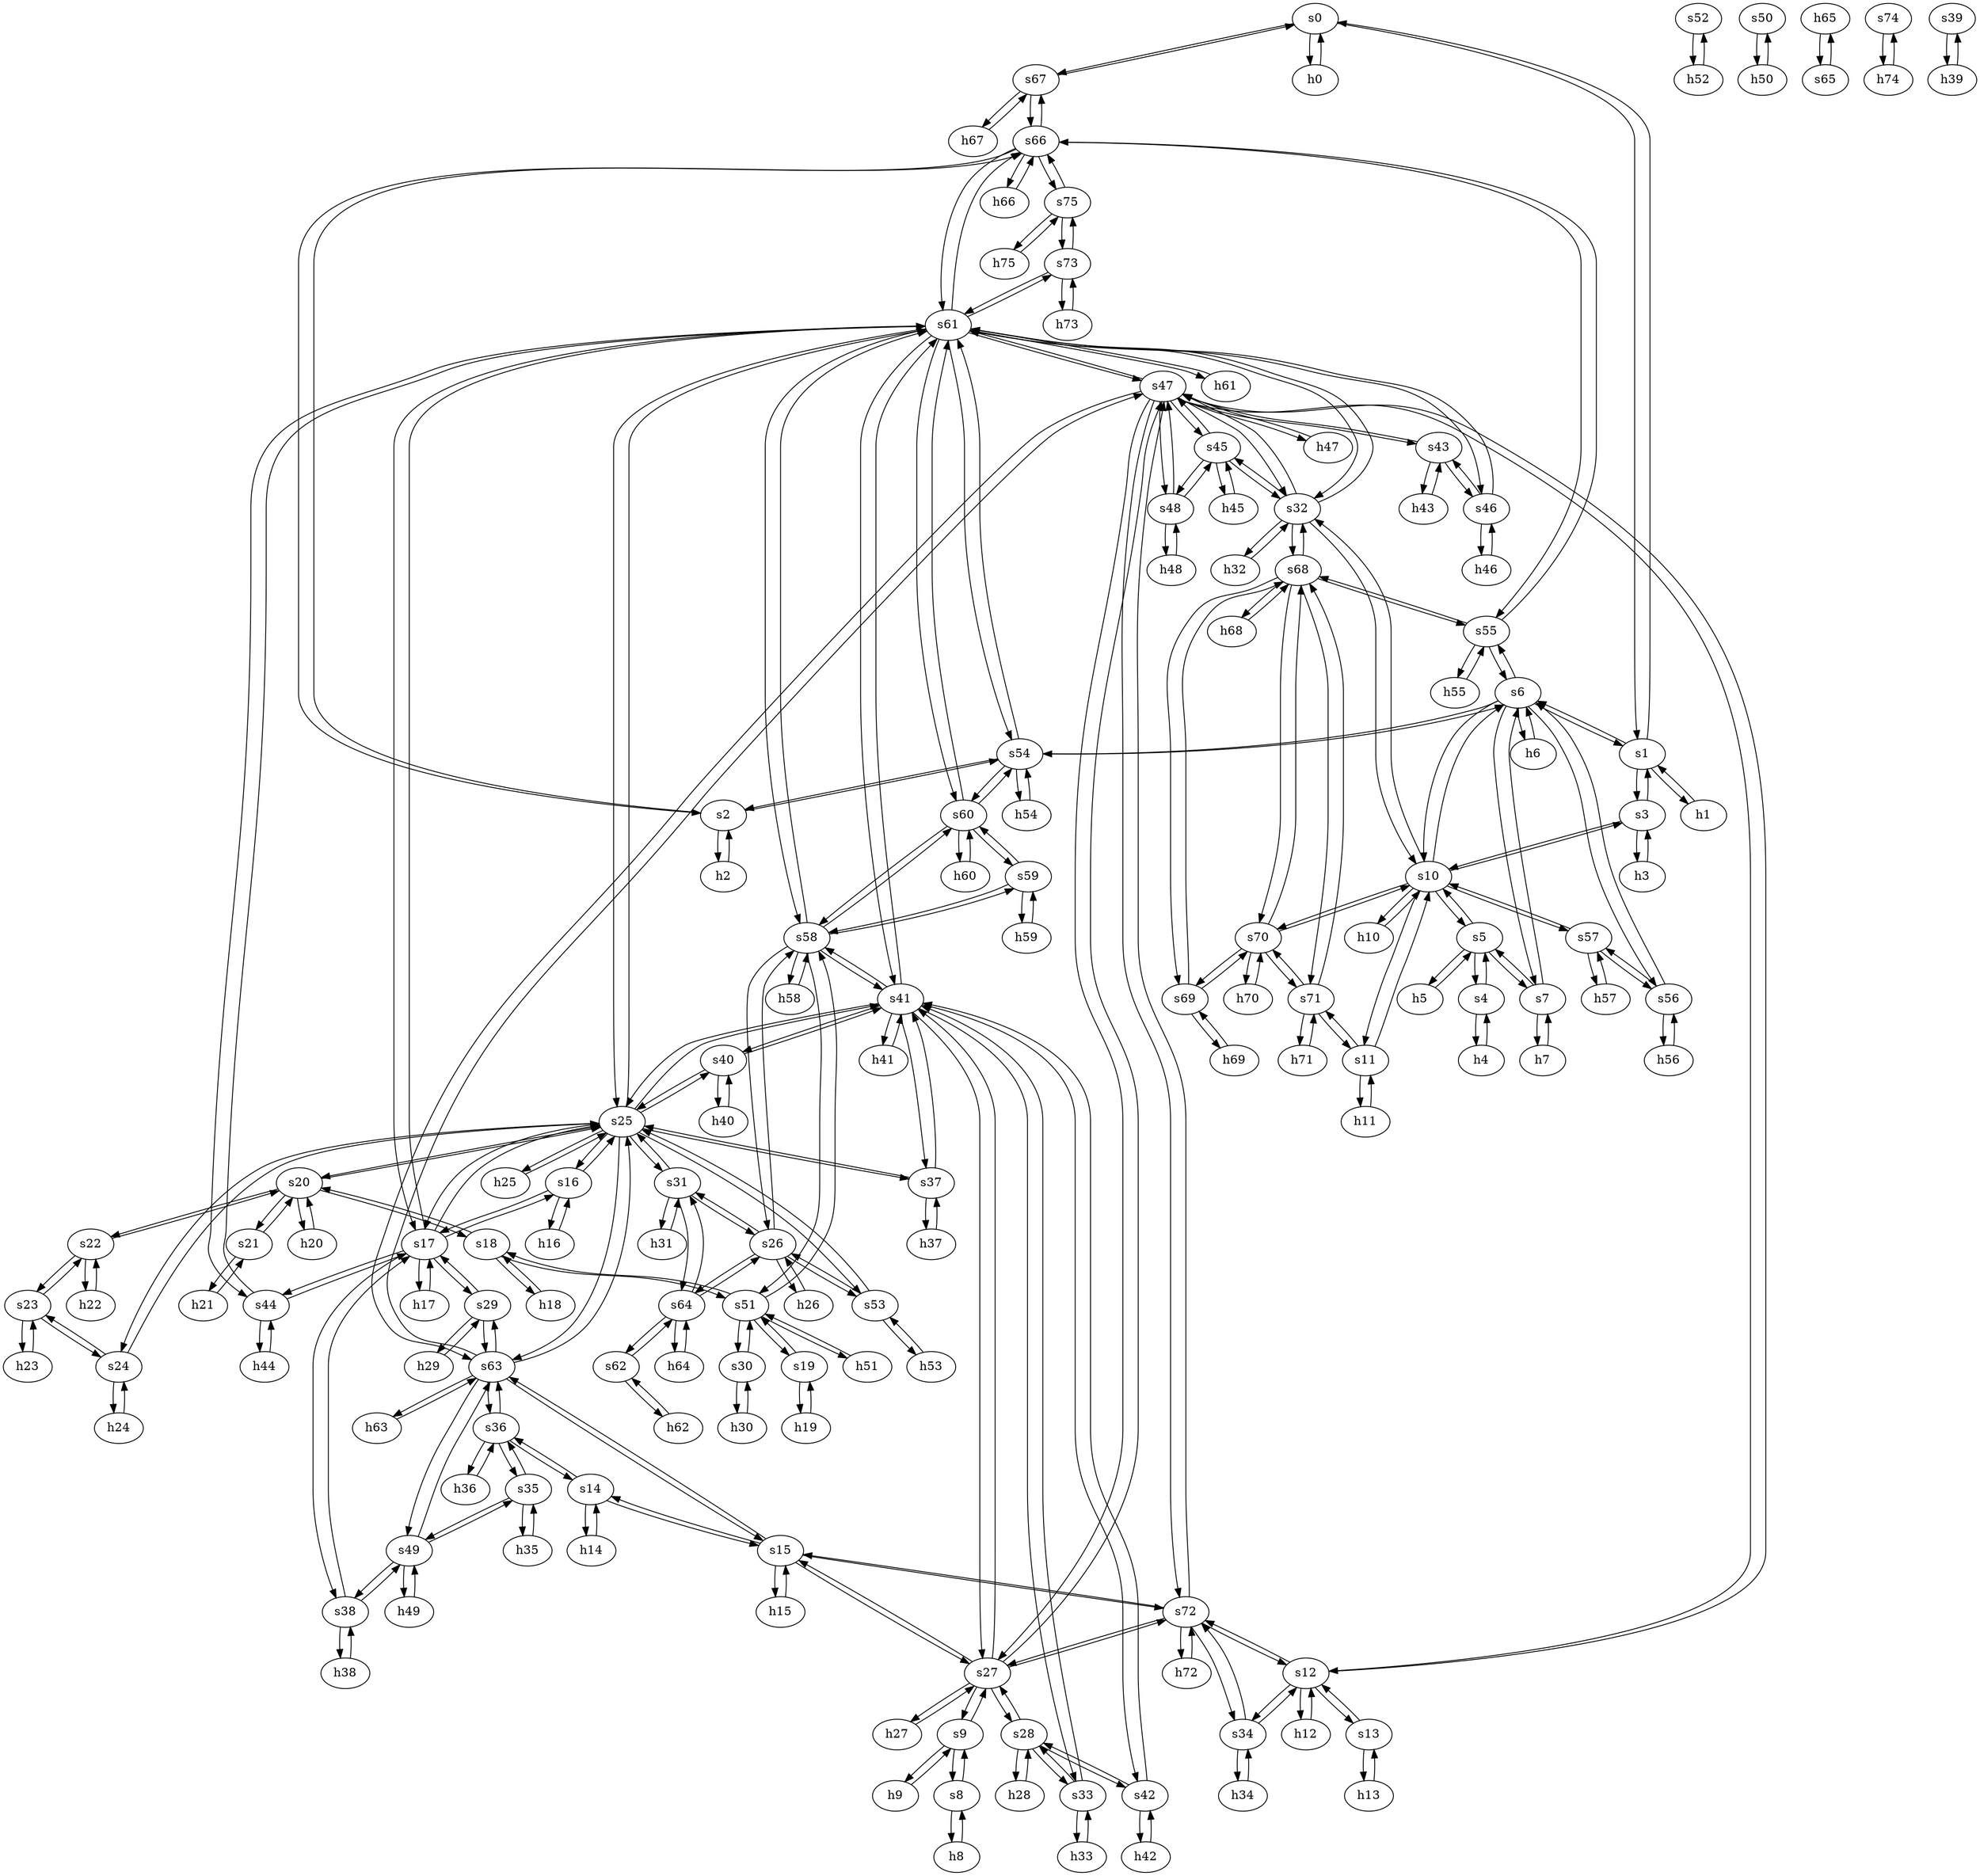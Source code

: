 strict digraph "TW Telecom" {
	s0	 [id=0,
		type=switch];
	s67	 [id=67,
		type=switch];
	s0 -> s67	 [capacity="1Gbps",
		cost=1,
		dst_port=2,
		src_port=4];
	h0	 [ip="111.0.0.0",
		mac="00:00:00:00:0:0",
		type=host];
	s0 -> h0	 [capacity="1Gbps",
		cost=1,
		dst_port=1,
		src_port=1];
	s1	 [id=1,
		type=switch];
	s0 -> s1	 [capacity="1Gbps",
		cost=1,
		dst_port=3,
		src_port=3];
	s7	 [id=7,
		type=switch];
	h7	 [ip="111.0.7.7",
		mac="00:00:00:00:7:7",
		type=host];
	s7 -> h7	 [capacity="1Gbps",
		cost=1,
		dst_port=1,
		src_port=1];
	s6	 [id=6,
		type=switch];
	s7 -> s6	 [capacity="1Gbps",
		cost=1,
		dst_port=3,
		src_port=3];
	s5	 [id=5,
		type=switch];
	s7 -> s5	 [capacity="1Gbps",
		cost=1,
		dst_port=4,
		src_port=2];
	h20	 [ip="111.0.20.20",
		mac="00:00:00:00:20:20",
		type=host];
	s20	 [id=20,
		type=switch];
	h20 -> s20	 [capacity="1Gbps",
		cost=1,
		dst_port=1,
		src_port=1];
	h47	 [ip="111.0.47.47",
		mac="00:00:00:00:47:47",
		type=host];
	s47	 [id=47,
		type=switch];
	h47 -> s47	 [capacity="1Gbps",
		cost=1,
		dst_port=1,
		src_port=1];
	h46	 [ip="111.0.46.46",
		mac="00:00:00:00:46:46",
		type=host];
	s46	 [id=46,
		type=switch];
	h46 -> s46	 [capacity="1Gbps",
		cost=1,
		dst_port=1,
		src_port=1];
	h45	 [ip="111.0.45.45",
		mac="00:00:00:00:45:45",
		type=host];
	s45	 [id=45,
		type=switch];
	h45 -> s45	 [capacity="1Gbps",
		cost=1,
		dst_port=1,
		src_port=1];
	h44	 [ip="111.0.44.44",
		mac="00:00:00:00:44:44",
		type=host];
	s44	 [id=44,
		type=switch];
	h44 -> s44	 [capacity="1Gbps",
		cost=1,
		dst_port=1,
		src_port=1];
	h43	 [ip="111.0.43.43",
		mac="00:00:00:00:43:43",
		type=host];
	s43	 [id=43,
		type=switch];
	h43 -> s43	 [capacity="1Gbps",
		cost=1,
		dst_port=1,
		src_port=1];
	s5 -> s7	 [capacity="1Gbps",
		cost=1,
		dst_port=2,
		src_port=4];
	s10	 [id=10,
		type=switch];
	s5 -> s10	 [capacity="1Gbps",
		cost=1,
		dst_port=3,
		src_port=3];
	h5	 [ip="111.0.5.5",
		mac="00:00:00:00:5:5",
		type=host];
	s5 -> h5	 [capacity="1Gbps",
		cost=1,
		dst_port=1,
		src_port=1];
	s4	 [id=4,
		type=switch];
	s5 -> s4	 [capacity="1Gbps",
		cost=1,
		dst_port=2,
		src_port=2];
	h41	 [ip="111.0.41.41",
		mac="00:00:00:00:41:41",
		type=host];
	s41	 [id=41,
		type=switch];
	h41 -> s41	 [capacity="1Gbps",
		cost=1,
		dst_port=1,
		src_port=1];
	h40	 [ip="111.0.40.40",
		mac="00:00:00:00:40:40",
		type=host];
	s40	 [id=40,
		type=switch];
	h40 -> s40	 [capacity="1Gbps",
		cost=1,
		dst_port=1,
		src_port=1];
	h4	 [ip="111.0.4.4",
		mac="00:00:00:00:4:4",
		type=host];
	s4 -> h4	 [capacity="1Gbps",
		cost=1,
		dst_port=1,
		src_port=1];
	s4 -> s5	 [capacity="1Gbps",
		cost=1,
		dst_port=2,
		src_port=2];
	h49	 [ip="111.0.49.49",
		mac="00:00:00:00:49:49",
		type=host];
	s49	 [id=49,
		type=switch];
	h49 -> s49	 [capacity="1Gbps",
		cost=1,
		dst_port=1,
		src_port=1];
	h48	 [ip="111.0.48.48",
		mac="00:00:00:00:48:48",
		type=host];
	s48	 [id=48,
		type=switch];
	h48 -> s48	 [capacity="1Gbps",
		cost=1,
		dst_port=1,
		src_port=1];
	s57	 [id=57,
		type=switch];
	s57 -> s10	 [capacity="1Gbps",
		cost=1,
		dst_port=8,
		src_port=2];
	h57	 [ip="111.0.57.57",
		mac="00:00:00:00:57:57",
		type=host];
	s57 -> h57	 [capacity="1Gbps",
		cost=1,
		dst_port=1,
		src_port=1];
	s56	 [id=56,
		type=switch];
	s57 -> s56	 [capacity="1Gbps",
		cost=1,
		dst_port=3,
		src_port=3];
	s56 -> s57	 [capacity="1Gbps",
		cost=1,
		dst_port=3,
		src_port=3];
	h56	 [ip="111.0.56.56",
		mac="00:00:00:00:56:56",
		type=host];
	s56 -> h56	 [capacity="1Gbps",
		cost=1,
		dst_port=1,
		src_port=1];
	s56 -> s6	 [capacity="1Gbps",
		cost=1,
		dst_port=7,
		src_port=2];
	s55	 [id=55,
		type=switch];
	h55	 [ip="111.0.55.55",
		mac="00:00:00:00:55:55",
		type=host];
	s55 -> h55	 [capacity="1Gbps",
		cost=1,
		dst_port=1,
		src_port=1];
	s66	 [id=66,
		type=switch];
	s55 -> s66	 [capacity="1Gbps",
		cost=1,
		dst_port=3,
		src_port=3];
	s68	 [id=68,
		type=switch];
	s55 -> s68	 [capacity="1Gbps",
		cost=1,
		dst_port=3,
		src_port=4];
	s55 -> s6	 [capacity="1Gbps",
		cost=1,
		dst_port=6,
		src_port=2];
	s54	 [id=54,
		type=switch];
	s2	 [id=2,
		type=switch];
	s54 -> s2	 [capacity="1Gbps",
		cost=1,
		dst_port=3,
		src_port=2];
	s54 -> s6	 [capacity="1Gbps",
		cost=1,
		dst_port=5,
		src_port=3];
	h54	 [ip="111.0.54.54",
		mac="00:00:00:00:54:54",
		type=host];
	s54 -> h54	 [capacity="1Gbps",
		cost=1,
		dst_port=1,
		src_port=1];
	s60	 [id=60,
		type=switch];
	s54 -> s60	 [capacity="1Gbps",
		cost=1,
		dst_port=2,
		src_port=4];
	s61	 [id=61,
		type=switch];
	s54 -> s61	 [capacity="1Gbps",
		cost=1,
		dst_port=9,
		src_port=5];
	s53	 [id=53,
		type=switch];
	h53	 [ip="111.0.53.53",
		mac="00:00:00:00:53:53",
		type=host];
	s53 -> h53	 [capacity="1Gbps",
		cost=1,
		dst_port=1,
		src_port=1];
	s25	 [id=25,
		type=switch];
	s53 -> s25	 [capacity="1Gbps",
		cost=1,
		dst_port=9,
		src_port=2];
	s26	 [id=26,
		type=switch];
	s53 -> s26	 [capacity="1Gbps",
		cost=1,
		dst_port=4,
		src_port=3];
	s52	 [id=52,
		type=switch];
	h52	 [ip="111.0.52.52",
		mac="00:00:00:00:52:52",
		type=host];
	s52 -> h52	 [capacity="1Gbps",
		cost=1,
		dst_port=1,
		src_port=1];
	s51	 [id=51,
		type=switch];
	s30	 [id=30,
		type=switch];
	s51 -> s30	 [capacity="1Gbps",
		cost=1,
		dst_port=2,
		src_port=5];
	s18	 [id=18,
		type=switch];
	s51 -> s18	 [capacity="1Gbps",
		cost=1,
		dst_port=3,
		src_port=3];
	s19	 [id=19,
		type=switch];
	s51 -> s19	 [capacity="1Gbps",
		cost=1,
		dst_port=2,
		src_port=4];
	s58	 [id=58,
		type=switch];
	s51 -> s58	 [capacity="1Gbps",
		cost=1,
		dst_port=4,
		src_port=6];
	h51	 [ip="111.0.51.51",
		mac="00:00:00:00:51:51",
		type=host];
	s51 -> h51	 [capacity="1Gbps",
		cost=1,
		dst_port=1,
		src_port=1];
	s50	 [id=50,
		type=switch];
	h50	 [ip="111.0.50.50",
		mac="00:00:00:00:50:50",
		type=host];
	s50 -> h50	 [capacity="1Gbps",
		cost=1,
		dst_port=1,
		src_port=1];
	s59	 [id=59,
		type=switch];
	h59	 [ip="111.0.59.59",
		mac="00:00:00:00:59:59",
		type=host];
	s59 -> h59	 [capacity="1Gbps",
		cost=1,
		dst_port=1,
		src_port=1];
	s59 -> s58	 [capacity="1Gbps",
		cost=1,
		dst_port=5,
		src_port=2];
	s59 -> s60	 [capacity="1Gbps",
		cost=1,
		dst_port=4,
		src_port=3];
	s58 -> s51	 [capacity="1Gbps",
		cost=1,
		dst_port=6,
		src_port=4];
	s58 -> s59	 [capacity="1Gbps",
		cost=1,
		dst_port=2,
		src_port=5];
	h58	 [ip="111.0.58.58",
		mac="00:00:00:00:58:58",
		type=host];
	s58 -> h58	 [capacity="1Gbps",
		cost=1,
		dst_port=1,
		src_port=1];
	s58 -> s41	 [capacity="1Gbps",
		cost=1,
		dst_port=8,
		src_port=3];
	s58 -> s26	 [capacity="1Gbps",
		cost=1,
		dst_port=3,
		src_port=2];
	s58 -> s60	 [capacity="1Gbps",
		cost=1,
		dst_port=3,
		src_port=6];
	s58 -> s61	 [capacity="1Gbps",
		cost=1,
		dst_port=10,
		src_port=7];
	h54 -> s54	 [capacity="1Gbps",
		cost=1,
		dst_port=1,
		src_port=1];
	h55 -> s55	 [capacity="1Gbps",
		cost=1,
		dst_port=1,
		src_port=1];
	h56 -> s56	 [capacity="1Gbps",
		cost=1,
		dst_port=1,
		src_port=1];
	h57 -> s57	 [capacity="1Gbps",
		cost=1,
		dst_port=1,
		src_port=1];
	h50 -> s50	 [capacity="1Gbps",
		cost=1,
		dst_port=1,
		src_port=1];
	h51 -> s51	 [capacity="1Gbps",
		cost=1,
		dst_port=1,
		src_port=1];
	h52 -> s52	 [capacity="1Gbps",
		cost=1,
		dst_port=1,
		src_port=1];
	h53 -> s53	 [capacity="1Gbps",
		cost=1,
		dst_port=1,
		src_port=1];
	h58 -> s58	 [capacity="1Gbps",
		cost=1,
		dst_port=1,
		src_port=1];
	h59 -> s59	 [capacity="1Gbps",
		cost=1,
		dst_port=1,
		src_port=1];
	s44 -> h44	 [capacity="1Gbps",
		cost=1,
		dst_port=1,
		src_port=1];
	s17	 [id=17,
		type=switch];
	s44 -> s17	 [capacity="1Gbps",
		cost=1,
		dst_port=4,
		src_port=2];
	s44 -> s61	 [capacity="1Gbps",
		cost=1,
		dst_port=6,
		src_port=3];
	h24	 [ip="111.0.24.24",
		mac="00:00:00:00:24:24",
		type=host];
	s24	 [id=24,
		type=switch];
	h24 -> s24	 [capacity="1Gbps",
		cost=1,
		dst_port=1,
		src_port=1];
	s46 -> s43	 [capacity="1Gbps",
		cost=1,
		dst_port=2,
		src_port=2];
	s46 -> h46	 [capacity="1Gbps",
		cost=1,
		dst_port=1,
		src_port=1];
	s46 -> s61	 [capacity="1Gbps",
		cost=1,
		dst_port=7,
		src_port=3];
	s47 -> s43	 [capacity="1Gbps",
		cost=1,
		dst_port=3,
		src_port=5];
	s47 -> s45	 [capacity="1Gbps",
		cost=1,
		dst_port=4,
		src_port=6];
	s32	 [id=32,
		type=switch];
	s47 -> s32	 [capacity="1Gbps",
		cost=1,
		dst_port=3,
		src_port=4];
	s72	 [id=72,
		type=switch];
	s47 -> s72	 [capacity="1Gbps",
		cost=1,
		dst_port=6,
		src_port=7];
	s63	 [id=63,
		type=switch];
	s47 -> s63	 [capacity="1Gbps",
		cost=1,
		dst_port=6,
		src_port=10];
	s12	 [id=12,
		type=switch];
	s47 -> s12	 [capacity="1Gbps",
		cost=1,
		dst_port=5,
		src_port=2];
	s27	 [id=27,
		type=switch];
	s47 -> s27	 [capacity="1Gbps",
		cost=1,
		dst_port=6,
		src_port=3];
	s47 -> s48	 [capacity="1Gbps",
		cost=1,
		dst_port=3,
		src_port=8];
	s47 -> h47	 [capacity="1Gbps",
		cost=1,
		dst_port=1,
		src_port=1];
	s47 -> s61	 [capacity="1Gbps",
		cost=1,
		dst_port=8,
		src_port=9];
	s40 -> h40	 [capacity="1Gbps",
		cost=1,
		dst_port=1,
		src_port=1];
	s40 -> s41	 [capacity="1Gbps",
		cost=1,
		dst_port=6,
		src_port=3];
	s40 -> s25	 [capacity="1Gbps",
		cost=1,
		dst_port=7,
		src_port=2];
	s33	 [id=33,
		type=switch];
	s41 -> s33	 [capacity="1Gbps",
		cost=1,
		dst_port=3,
		src_port=4];
	s37	 [id=37,
		type=switch];
	s41 -> s37	 [capacity="1Gbps",
		cost=1,
		dst_port=3,
		src_port=5];
	s41 -> h41	 [capacity="1Gbps",
		cost=1,
		dst_port=1,
		src_port=1];
	s41 -> s40	 [capacity="1Gbps",
		cost=1,
		dst_port=3,
		src_port=6];
	s42	 [id=42,
		type=switch];
	s41 -> s42	 [capacity="1Gbps",
		cost=1,
		dst_port=3,
		src_port=7];
	s41 -> s27	 [capacity="1Gbps",
		cost=1,
		dst_port=7,
		src_port=3];
	s41 -> s25	 [capacity="1Gbps",
		cost=1,
		dst_port=8,
		src_port=2];
	s41 -> s58	 [capacity="1Gbps",
		cost=1,
		dst_port=3,
		src_port=8];
	s41 -> s61	 [capacity="1Gbps",
		cost=1,
		dst_port=5,
		src_port=9];
	h42	 [ip="111.0.42.42",
		mac="00:00:00:00:42:42",
		type=host];
	s42 -> h42	 [capacity="1Gbps",
		cost=1,
		dst_port=1,
		src_port=1];
	s28	 [id=28,
		type=switch];
	s42 -> s28	 [capacity="1Gbps",
		cost=1,
		dst_port=4,
		src_port=2];
	s42 -> s41	 [capacity="1Gbps",
		cost=1,
		dst_port=7,
		src_port=3];
	s43 -> s46	 [capacity="1Gbps",
		cost=1,
		dst_port=2,
		src_port=2];
	s43 -> h43	 [capacity="1Gbps",
		cost=1,
		dst_port=1,
		src_port=1];
	s43 -> s47	 [capacity="1Gbps",
		cost=1,
		dst_port=5,
		src_port=3];
	s48 -> s45	 [capacity="1Gbps",
		cost=1,
		dst_port=3,
		src_port=2];
	s48 -> h48	 [capacity="1Gbps",
		cost=1,
		dst_port=1,
		src_port=1];
	s48 -> s47	 [capacity="1Gbps",
		cost=1,
		dst_port=8,
		src_port=3];
	s49 -> s63	 [capacity="1Gbps",
		cost=1,
		dst_port=7,
		src_port=4];
	s38	 [id=38,
		type=switch];
	s49 -> s38	 [capacity="1Gbps",
		cost=1,
		dst_port=3,
		src_port=3];
	s35	 [id=35,
		type=switch];
	s49 -> s35	 [capacity="1Gbps",
		cost=1,
		dst_port=2,
		src_port=2];
	s49 -> h49	 [capacity="1Gbps",
		cost=1,
		dst_port=1,
		src_port=1];
	h42 -> s42	 [capacity="1Gbps",
		cost=1,
		dst_port=1,
		src_port=1];
	h69	 [ip="111.0.69.69",
		mac="00:00:00:00:69:69",
		type=host];
	s69	 [id=69,
		type=switch];
	h69 -> s69	 [capacity="1Gbps",
		cost=1,
		dst_port=1,
		src_port=1];
	h68	 [ip="111.0.68.68",
		mac="00:00:00:00:68:68",
		type=host];
	h68 -> s68	 [capacity="1Gbps",
		cost=1,
		dst_port=1,
		src_port=1];
	h61	 [ip="111.0.61.61",
		mac="00:00:00:00:61:61",
		type=host];
	h61 -> s61	 [capacity="1Gbps",
		cost=1,
		dst_port=1,
		src_port=1];
	h60	 [ip="111.0.60.60",
		mac="00:00:00:00:60:60",
		type=host];
	h60 -> s60	 [capacity="1Gbps",
		cost=1,
		dst_port=1,
		src_port=1];
	h63	 [ip="111.0.63.63",
		mac="00:00:00:00:63:63",
		type=host];
	h63 -> s63	 [capacity="1Gbps",
		cost=1,
		dst_port=1,
		src_port=1];
	h62	 [ip="111.0.62.62",
		mac="00:00:00:00:62:62",
		type=host];
	s62	 [id=62,
		type=switch];
	h62 -> s62	 [capacity="1Gbps",
		cost=1,
		dst_port=1,
		src_port=1];
	h65	 [ip="111.0.65.65",
		mac="00:00:00:00:65:65",
		type=host];
	s65	 [id=65,
		type=switch];
	h65 -> s65	 [capacity="1Gbps",
		cost=1,
		dst_port=1,
		src_port=1];
	h64	 [ip="111.0.64.64",
		mac="00:00:00:00:64:64",
		type=host];
	s64	 [id=64,
		type=switch];
	h64 -> s64	 [capacity="1Gbps",
		cost=1,
		dst_port=1,
		src_port=1];
	h67	 [ip="111.0.67.67",
		mac="00:00:00:00:67:67",
		type=host];
	h67 -> s67	 [capacity="1Gbps",
		cost=1,
		dst_port=1,
		src_port=1];
	h66	 [ip="111.0.66.66",
		mac="00:00:00:00:66:66",
		type=host];
	h66 -> s66	 [capacity="1Gbps",
		cost=1,
		dst_port=1,
		src_port=1];
	s45 -> s32	 [capacity="1Gbps",
		cost=1,
		dst_port=6,
		src_port=2];
	s45 -> h45	 [capacity="1Gbps",
		cost=1,
		dst_port=1,
		src_port=1];
	s45 -> s48	 [capacity="1Gbps",
		cost=1,
		dst_port=2,
		src_port=3];
	s45 -> s47	 [capacity="1Gbps",
		cost=1,
		dst_port=6,
		src_port=4];
	s71	 [id=71,
		type=switch];
	h71	 [ip="111.0.71.71",
		mac="00:00:00:00:71:71",
		type=host];
	s71 -> h71	 [capacity="1Gbps",
		cost=1,
		dst_port=1,
		src_port=1];
	s71 -> s68	 [capacity="1Gbps",
		cost=1,
		dst_port=4,
		src_port=3];
	s11	 [id=11,
		type=switch];
	s71 -> s11	 [capacity="1Gbps",
		cost=1,
		dst_port=3,
		src_port=2];
	s70	 [id=70,
		type=switch];
	s71 -> s70	 [capacity="1Gbps",
		cost=1,
		dst_port=5,
		src_port=4];
	s70 -> s10	 [capacity="1Gbps",
		cost=1,
		dst_port=6,
		src_port=2];
	s70 -> s68	 [capacity="1Gbps",
		cost=1,
		dst_port=6,
		src_port=3];
	h70	 [ip="111.0.70.70",
		mac="00:00:00:00:70:70",
		type=host];
	s70 -> h70	 [capacity="1Gbps",
		cost=1,
		dst_port=1,
		src_port=1];
	s70 -> s69	 [capacity="1Gbps",
		cost=1,
		dst_port=3,
		src_port=4];
	s70 -> s71	 [capacity="1Gbps",
		cost=1,
		dst_port=4,
		src_port=5];
	s73	 [id=73,
		type=switch];
	s75	 [id=75,
		type=switch];
	s73 -> s75	 [capacity="1Gbps",
		cost=1,
		dst_port=3,
		src_port=3];
	h73	 [ip="111.0.73.73",
		mac="00:00:00:00:73:73",
		type=host];
	s73 -> h73	 [capacity="1Gbps",
		cost=1,
		dst_port=1,
		src_port=1];
	s73 -> s61	 [capacity="1Gbps",
		cost=1,
		dst_port=13,
		src_port=2];
	s34	 [id=34,
		type=switch];
	s72 -> s34	 [capacity="1Gbps",
		cost=1,
		dst_port=3,
		src_port=5];
	h72	 [ip="111.0.72.72",
		mac="00:00:00:00:72:72",
		type=host];
	s72 -> h72	 [capacity="1Gbps",
		cost=1,
		dst_port=1,
		src_port=1];
	s15	 [id=15,
		type=switch];
	s72 -> s15	 [capacity="1Gbps",
		cost=1,
		dst_port=3,
		src_port=3];
	s72 -> s12	 [capacity="1Gbps",
		cost=1,
		dst_port=2,
		src_port=2];
	s72 -> s27	 [capacity="1Gbps",
		cost=1,
		dst_port=5,
		src_port=4];
	s72 -> s47	 [capacity="1Gbps",
		cost=1,
		dst_port=7,
		src_port=6];
	s75 -> s66	 [capacity="1Gbps",
		cost=1,
		dst_port=6,
		src_port=2];
	h75	 [ip="111.0.75.75",
		mac="00:00:00:00:75:75",
		type=host];
	s75 -> h75	 [capacity="1Gbps",
		cost=1,
		dst_port=1,
		src_port=1];
	s75 -> s73	 [capacity="1Gbps",
		cost=1,
		dst_port=3,
		src_port=3];
	s74	 [id=74,
		type=switch];
	h74	 [ip="111.0.74.74",
		mac="00:00:00:00:74:74",
		type=host];
	s74 -> h74	 [capacity="1Gbps",
		cost=1,
		dst_port=1,
		src_port=1];
	s19 -> s51	 [capacity="1Gbps",
		cost=1,
		dst_port=4,
		src_port=2];
	h19	 [ip="111.0.19.19",
		mac="00:00:00:00:19:19",
		type=host];
	s19 -> h19	 [capacity="1Gbps",
		cost=1,
		dst_port=1,
		src_port=1];
	s18 -> s51	 [capacity="1Gbps",
		cost=1,
		dst_port=3,
		src_port=3];
	h18	 [ip="111.0.18.18",
		mac="00:00:00:00:18:18",
		type=host];
	s18 -> h18	 [capacity="1Gbps",
		cost=1,
		dst_port=1,
		src_port=1];
	s18 -> s20	 [capacity="1Gbps",
		cost=1,
		dst_port=2,
		src_port=4];
	s13	 [id=13,
		type=switch];
	s13 -> s12	 [capacity="1Gbps",
		cost=1,
		dst_port=4,
		src_port=2];
	h13	 [ip="111.0.13.13",
		mac="00:00:00:00:13:13",
		type=host];
	s13 -> h13	 [capacity="1Gbps",
		cost=1,
		dst_port=1,
		src_port=1];
	s12 -> s34	 [capacity="1Gbps",
		cost=1,
		dst_port=2,
		src_port=3];
	s12 -> s72	 [capacity="1Gbps",
		cost=1,
		dst_port=2,
		src_port=2];
	s12 -> s13	 [capacity="1Gbps",
		cost=1,
		dst_port=2,
		src_port=4];
	h12	 [ip="111.0.12.12",
		mac="00:00:00:00:12:12",
		type=host];
	s12 -> h12	 [capacity="1Gbps",
		cost=1,
		dst_port=1,
		src_port=1];
	s12 -> s47	 [capacity="1Gbps",
		cost=1,
		dst_port=2,
		src_port=5];
	s11 -> s10	 [capacity="1Gbps",
		cost=1,
		dst_port=7,
		src_port=2];
	h11	 [ip="111.0.11.11",
		mac="00:00:00:00:11:11",
		type=host];
	s11 -> h11	 [capacity="1Gbps",
		cost=1,
		dst_port=1,
		src_port=1];
	s11 -> s71	 [capacity="1Gbps",
		cost=1,
		dst_port=2,
		src_port=3];
	s10 -> s57	 [capacity="1Gbps",
		cost=1,
		dst_port=2,
		src_port=8];
	s10 -> s32	 [capacity="1Gbps",
		cost=1,
		dst_port=2,
		src_port=5];
	h10	 [ip="111.0.10.10",
		mac="00:00:00:00:10:10",
		type=host];
	s10 -> h10	 [capacity="1Gbps",
		cost=1,
		dst_port=1,
		src_port=1];
	s3	 [id=3,
		type=switch];
	s10 -> s3	 [capacity="1Gbps",
		cost=1,
		dst_port=3,
		src_port=2];
	s10 -> s6	 [capacity="1Gbps",
		cost=1,
		dst_port=4,
		src_port=4];
	s10 -> s5	 [capacity="1Gbps",
		cost=1,
		dst_port=3,
		src_port=3];
	s10 -> s11	 [capacity="1Gbps",
		cost=1,
		dst_port=2,
		src_port=7];
	s10 -> s70	 [capacity="1Gbps",
		cost=1,
		dst_port=2,
		src_port=6];
	s29	 [id=29,
		type=switch];
	s17 -> s29	 [capacity="1Gbps",
		cost=1,
		dst_port=2,
		src_port=5];
	s17 -> s38	 [capacity="1Gbps",
		cost=1,
		dst_port=2,
		src_port=3];
	s17 -> s44	 [capacity="1Gbps",
		cost=1,
		dst_port=2,
		src_port=4];
	s17 -> s25	 [capacity="1Gbps",
		cost=1,
		dst_port=3,
		src_port=6];
	s16	 [id=16,
		type=switch];
	s17 -> s16	 [capacity="1Gbps",
		cost=1,
		dst_port=2,
		src_port=2];
	h17	 [ip="111.0.17.17",
		mac="00:00:00:00:17:17",
		type=host];
	s17 -> h17	 [capacity="1Gbps",
		cost=1,
		dst_port=1,
		src_port=1];
	s17 -> s61	 [capacity="1Gbps",
		cost=1,
		dst_port=2,
		src_port=7];
	s16 -> s17	 [capacity="1Gbps",
		cost=1,
		dst_port=2,
		src_port=2];
	s16 -> s25	 [capacity="1Gbps",
		cost=1,
		dst_port=2,
		src_port=3];
	h16	 [ip="111.0.16.16",
		mac="00:00:00:00:16:16",
		type=host];
	s16 -> h16	 [capacity="1Gbps",
		cost=1,
		dst_port=1,
		src_port=1];
	s15 -> s72	 [capacity="1Gbps",
		cost=1,
		dst_port=3,
		src_port=3];
	s15 -> s63	 [capacity="1Gbps",
		cost=1,
		dst_port=2,
		src_port=5];
	s14	 [id=14,
		type=switch];
	s15 -> s14	 [capacity="1Gbps",
		cost=1,
		dst_port=3,
		src_port=2];
	s15 -> s27	 [capacity="1Gbps",
		cost=1,
		dst_port=4,
		src_port=4];
	h15	 [ip="111.0.15.15",
		mac="00:00:00:00:15:15",
		type=host];
	s15 -> h15	 [capacity="1Gbps",
		cost=1,
		dst_port=1,
		src_port=1];
	s14 -> s15	 [capacity="1Gbps",
		cost=1,
		dst_port=2,
		src_port=3];
	h14	 [ip="111.0.14.14",
		mac="00:00:00:00:14:14",
		type=host];
	s14 -> h14	 [capacity="1Gbps",
		cost=1,
		dst_port=1,
		src_port=1];
	s36	 [id=36,
		type=switch];
	s14 -> s36	 [capacity="1Gbps",
		cost=1,
		dst_port=2,
		src_port=2];
	h74 -> s74	 [capacity="1Gbps",
		cost=1,
		dst_port=1,
		src_port=1];
	h75 -> s75	 [capacity="1Gbps",
		cost=1,
		dst_port=1,
		src_port=1];
	h72 -> s72	 [capacity="1Gbps",
		cost=1,
		dst_port=1,
		src_port=1];
	h73 -> s73	 [capacity="1Gbps",
		cost=1,
		dst_port=1,
		src_port=1];
	h70 -> s70	 [capacity="1Gbps",
		cost=1,
		dst_port=1,
		src_port=1];
	h71 -> s71	 [capacity="1Gbps",
		cost=1,
		dst_port=1,
		src_port=1];
	s68 -> s55	 [capacity="1Gbps",
		cost=1,
		dst_port=4,
		src_port=3];
	s68 -> s32	 [capacity="1Gbps",
		cost=1,
		dst_port=4,
		src_port=2];
	s68 -> h68	 [capacity="1Gbps",
		cost=1,
		dst_port=1,
		src_port=1];
	s68 -> s69	 [capacity="1Gbps",
		cost=1,
		dst_port=2,
		src_port=5];
	s68 -> s71	 [capacity="1Gbps",
		cost=1,
		dst_port=3,
		src_port=4];
	s68 -> s70	 [capacity="1Gbps",
		cost=1,
		dst_port=3,
		src_port=6];
	s69 -> s68	 [capacity="1Gbps",
		cost=1,
		dst_port=5,
		src_port=2];
	s69 -> h69	 [capacity="1Gbps",
		cost=1,
		dst_port=1,
		src_port=1];
	s69 -> s70	 [capacity="1Gbps",
		cost=1,
		dst_port=4,
		src_port=3];
	s66 -> s55	 [capacity="1Gbps",
		cost=1,
		dst_port=3,
		src_port=3];
	s66 -> h66	 [capacity="1Gbps",
		cost=1,
		dst_port=1,
		src_port=1];
	s66 -> s67	 [capacity="1Gbps",
		cost=1,
		dst_port=3,
		src_port=5];
	s66 -> s2	 [capacity="1Gbps",
		cost=1,
		dst_port=2,
		src_port=2];
	s66 -> s75	 [capacity="1Gbps",
		cost=1,
		dst_port=2,
		src_port=6];
	s66 -> s61	 [capacity="1Gbps",
		cost=1,
		dst_port=12,
		src_port=4];
	s67 -> h67	 [capacity="1Gbps",
		cost=1,
		dst_port=1,
		src_port=1];
	s67 -> s66	 [capacity="1Gbps",
		cost=1,
		dst_port=5,
		src_port=3];
	s67 -> s0	 [capacity="1Gbps",
		cost=1,
		dst_port=4,
		src_port=2];
	s64 -> h64	 [capacity="1Gbps",
		cost=1,
		dst_port=1,
		src_port=1];
	s64 -> s26	 [capacity="1Gbps",
		cost=1,
		dst_port=2,
		src_port=2];
	s64 -> s62	 [capacity="1Gbps",
		cost=1,
		dst_port=2,
		src_port=4];
	s31	 [id=31,
		type=switch];
	s64 -> s31	 [capacity="1Gbps",
		cost=1,
		dst_port=4,
		src_port=3];
	s65 -> h65	 [capacity="1Gbps",
		cost=1,
		dst_port=1,
		src_port=1];
	s62 -> h62	 [capacity="1Gbps",
		cost=1,
		dst_port=1,
		src_port=1];
	s62 -> s64	 [capacity="1Gbps",
		cost=1,
		dst_port=4,
		src_port=2];
	s63 -> s49	 [capacity="1Gbps",
		cost=1,
		dst_port=4,
		src_port=7];
	s63 -> s29	 [capacity="1Gbps",
		cost=1,
		dst_port=3,
		src_port=4];
	s63 -> s15	 [capacity="1Gbps",
		cost=1,
		dst_port=5,
		src_port=2];
	s63 -> s25	 [capacity="1Gbps",
		cost=1,
		dst_port=12,
		src_port=3];
	s63 -> s47	 [capacity="1Gbps",
		cost=1,
		dst_port=10,
		src_port=6];
	s63 -> h63	 [capacity="1Gbps",
		cost=1,
		dst_port=1,
		src_port=1];
	s63 -> s36	 [capacity="1Gbps",
		cost=1,
		dst_port=4,
		src_port=5];
	s60 -> s54	 [capacity="1Gbps",
		cost=1,
		dst_port=4,
		src_port=2];
	s60 -> s59	 [capacity="1Gbps",
		cost=1,
		dst_port=3,
		src_port=4];
	s60 -> h60	 [capacity="1Gbps",
		cost=1,
		dst_port=1,
		src_port=1];
	s60 -> s58	 [capacity="1Gbps",
		cost=1,
		dst_port=6,
		src_port=3];
	s60 -> s61	 [capacity="1Gbps",
		cost=1,
		dst_port=11,
		src_port=5];
	s61 -> s54	 [capacity="1Gbps",
		cost=1,
		dst_port=5,
		src_port=9];
	s61 -> s32	 [capacity="1Gbps",
		cost=1,
		dst_port=5,
		src_port=4];
	s61 -> s17	 [capacity="1Gbps",
		cost=1,
		dst_port=7,
		src_port=2];
	s61 -> h61	 [capacity="1Gbps",
		cost=1,
		dst_port=1,
		src_port=1];
	s61 -> s46	 [capacity="1Gbps",
		cost=1,
		dst_port=3,
		src_port=7];
	s61 -> s41	 [capacity="1Gbps",
		cost=1,
		dst_port=9,
		src_port=5];
	s61 -> s44	 [capacity="1Gbps",
		cost=1,
		dst_port=3,
		src_port=6];
	s61 -> s66	 [capacity="1Gbps",
		cost=1,
		dst_port=4,
		src_port=12];
	s61 -> s25	 [capacity="1Gbps",
		cost=1,
		dst_port=11,
		src_port=3];
	s61 -> s58	 [capacity="1Gbps",
		cost=1,
		dst_port=7,
		src_port=10];
	s61 -> s60	 [capacity="1Gbps",
		cost=1,
		dst_port=5,
		src_port=11];
	s61 -> s47	 [capacity="1Gbps",
		cost=1,
		dst_port=9,
		src_port=8];
	s61 -> s73	 [capacity="1Gbps",
		cost=1,
		dst_port=2,
		src_port=13];
	h8	 [ip="111.0.8.8",
		mac="00:00:00:00:8:8",
		type=host];
	s8	 [id=8,
		type=switch];
	h8 -> s8	 [capacity="1Gbps",
		cost=1,
		dst_port=1,
		src_port=1];
	h9	 [ip="111.0.9.9",
		mac="00:00:00:00:9:9",
		type=host];
	s9	 [id=9,
		type=switch];
	h9 -> s9	 [capacity="1Gbps",
		cost=1,
		dst_port=1,
		src_port=1];
	h2	 [ip="111.0.2.2",
		mac="00:00:00:00:2:2",
		type=host];
	h2 -> s2	 [capacity="1Gbps",
		cost=1,
		dst_port=1,
		src_port=1];
	h3	 [ip="111.0.3.3",
		mac="00:00:00:00:3:3",
		type=host];
	h3 -> s3	 [capacity="1Gbps",
		cost=1,
		dst_port=1,
		src_port=1];
	h0 -> s0	 [capacity="1Gbps",
		cost=1,
		dst_port=1,
		src_port=1];
	h1	 [ip="111.0.1.1",
		mac="00:00:00:00:1:1",
		type=host];
	h1 -> s1	 [capacity="1Gbps",
		cost=1,
		dst_port=1,
		src_port=1];
	h6	 [ip="111.0.6.6",
		mac="00:00:00:00:6:6",
		type=host];
	h6 -> s6	 [capacity="1Gbps",
		cost=1,
		dst_port=1,
		src_port=1];
	h7 -> s7	 [capacity="1Gbps",
		cost=1,
		dst_port=1,
		src_port=1];
	h4 -> s4	 [capacity="1Gbps",
		cost=1,
		dst_port=1,
		src_port=1];
	h5 -> s5	 [capacity="1Gbps",
		cost=1,
		dst_port=1,
		src_port=1];
	s39	 [id=39,
		type=switch];
	h39	 [ip="111.0.39.39",
		mac="00:00:00:00:39:39",
		type=host];
	s39 -> h39	 [capacity="1Gbps",
		cost=1,
		dst_port=1,
		src_port=1];
	h38	 [ip="111.0.38.38",
		mac="00:00:00:00:38:38",
		type=host];
	s38 -> h38	 [capacity="1Gbps",
		cost=1,
		dst_port=1,
		src_port=1];
	s38 -> s49	 [capacity="1Gbps",
		cost=1,
		dst_port=3,
		src_port=3];
	s38 -> s17	 [capacity="1Gbps",
		cost=1,
		dst_port=3,
		src_port=2];
	s35 -> s49	 [capacity="1Gbps",
		cost=1,
		dst_port=2,
		src_port=2];
	h35	 [ip="111.0.35.35",
		mac="00:00:00:00:35:35",
		type=host];
	s35 -> h35	 [capacity="1Gbps",
		cost=1,
		dst_port=1,
		src_port=1];
	s35 -> s36	 [capacity="1Gbps",
		cost=1,
		dst_port=3,
		src_port=3];
	s34 -> s72	 [capacity="1Gbps",
		cost=1,
		dst_port=5,
		src_port=3];
	h34	 [ip="111.0.34.34",
		mac="00:00:00:00:34:34",
		type=host];
	s34 -> h34	 [capacity="1Gbps",
		cost=1,
		dst_port=1,
		src_port=1];
	s34 -> s12	 [capacity="1Gbps",
		cost=1,
		dst_port=3,
		src_port=2];
	h37	 [ip="111.0.37.37",
		mac="00:00:00:00:37:37",
		type=host];
	s37 -> h37	 [capacity="1Gbps",
		cost=1,
		dst_port=1,
		src_port=1];
	s37 -> s41	 [capacity="1Gbps",
		cost=1,
		dst_port=5,
		src_port=3];
	s37 -> s25	 [capacity="1Gbps",
		cost=1,
		dst_port=6,
		src_port=2];
	h36	 [ip="111.0.36.36",
		mac="00:00:00:00:36:36",
		type=host];
	s36 -> h36	 [capacity="1Gbps",
		cost=1,
		dst_port=1,
		src_port=1];
	s36 -> s63	 [capacity="1Gbps",
		cost=1,
		dst_port=5,
		src_port=4];
	s36 -> s14	 [capacity="1Gbps",
		cost=1,
		dst_port=2,
		src_port=2];
	s36 -> s35	 [capacity="1Gbps",
		cost=1,
		dst_port=3,
		src_port=3];
	s31 -> s25	 [capacity="1Gbps",
		cost=1,
		dst_port=10,
		src_port=2];
	s31 -> s64	 [capacity="1Gbps",
		cost=1,
		dst_port=3,
		src_port=4];
	h31	 [ip="111.0.31.31",
		mac="00:00:00:00:31:31",
		type=host];
	s31 -> h31	 [capacity="1Gbps",
		cost=1,
		dst_port=1,
		src_port=1];
	s31 -> s26	 [capacity="1Gbps",
		cost=1,
		dst_port=5,
		src_port=3];
	s30 -> s51	 [capacity="1Gbps",
		cost=1,
		dst_port=5,
		src_port=2];
	h30	 [ip="111.0.30.30",
		mac="00:00:00:00:30:30",
		type=host];
	s30 -> h30	 [capacity="1Gbps",
		cost=1,
		dst_port=1,
		src_port=1];
	s33 -> s28	 [capacity="1Gbps",
		cost=1,
		dst_port=3,
		src_port=2];
	s33 -> s41	 [capacity="1Gbps",
		cost=1,
		dst_port=4,
		src_port=3];
	h33	 [ip="111.0.33.33",
		mac="00:00:00:00:33:33",
		type=host];
	s33 -> h33	 [capacity="1Gbps",
		cost=1,
		dst_port=1,
		src_port=1];
	s32 -> s45	 [capacity="1Gbps",
		cost=1,
		dst_port=2,
		src_port=6];
	s32 -> s10	 [capacity="1Gbps",
		cost=1,
		dst_port=5,
		src_port=2];
	s32 -> s68	 [capacity="1Gbps",
		cost=1,
		dst_port=2,
		src_port=4];
	h32	 [ip="111.0.32.32",
		mac="00:00:00:00:32:32",
		type=host];
	s32 -> h32	 [capacity="1Gbps",
		cost=1,
		dst_port=1,
		src_port=1];
	s32 -> s61	 [capacity="1Gbps",
		cost=1,
		dst_port=4,
		src_port=5];
	s32 -> s47	 [capacity="1Gbps",
		cost=1,
		dst_port=4,
		src_port=3];
	h18 -> s18	 [capacity="1Gbps",
		cost=1,
		dst_port=1,
		src_port=1];
	h19 -> s19	 [capacity="1Gbps",
		cost=1,
		dst_port=1,
		src_port=1];
	h10 -> s10	 [capacity="1Gbps",
		cost=1,
		dst_port=1,
		src_port=1];
	h11 -> s11	 [capacity="1Gbps",
		cost=1,
		dst_port=1,
		src_port=1];
	h12 -> s12	 [capacity="1Gbps",
		cost=1,
		dst_port=1,
		src_port=1];
	h13 -> s13	 [capacity="1Gbps",
		cost=1,
		dst_port=1,
		src_port=1];
	h14 -> s14	 [capacity="1Gbps",
		cost=1,
		dst_port=1,
		src_port=1];
	h15 -> s15	 [capacity="1Gbps",
		cost=1,
		dst_port=1,
		src_port=1];
	h16 -> s16	 [capacity="1Gbps",
		cost=1,
		dst_port=1,
		src_port=1];
	h17 -> s17	 [capacity="1Gbps",
		cost=1,
		dst_port=1,
		src_port=1];
	s9 -> s8	 [capacity="1Gbps",
		cost=1,
		dst_port=2,
		src_port=2];
	s9 -> s27	 [capacity="1Gbps",
		cost=1,
		dst_port=3,
		src_port=4];
	s9 -> h9	 [capacity="1Gbps",
		cost=1,
		dst_port=1,
		src_port=1];
	s8 -> h8	 [capacity="1Gbps",
		cost=1,
		dst_port=1,
		src_port=1];
	s8 -> s9	 [capacity="1Gbps",
		cost=1,
		dst_port=2,
		src_port=2];
	h29	 [ip="111.0.29.29",
		mac="00:00:00:00:29:29",
		type=host];
	h29 -> s29	 [capacity="1Gbps",
		cost=1,
		dst_port=1,
		src_port=1];
	h28	 [ip="111.0.28.28",
		mac="00:00:00:00:28:28",
		type=host];
	h28 -> s28	 [capacity="1Gbps",
		cost=1,
		dst_port=1,
		src_port=1];
	s23	 [id=23,
		type=switch];
	h23	 [ip="111.0.23.23",
		mac="00:00:00:00:23:23",
		type=host];
	s23 -> h23	 [capacity="1Gbps",
		cost=1,
		dst_port=1,
		src_port=1];
	s23 -> s24	 [capacity="1Gbps",
		cost=1,
		dst_port=2,
		src_port=3];
	s22	 [id=22,
		type=switch];
	s23 -> s22	 [capacity="1Gbps",
		cost=1,
		dst_port=3,
		src_port=2];
	s3 -> h3	 [capacity="1Gbps",
		cost=1,
		dst_port=1,
		src_port=1];
	s3 -> s10	 [capacity="1Gbps",
		cost=1,
		dst_port=2,
		src_port=3];
	s3 -> s1	 [capacity="1Gbps",
		cost=1,
		dst_port=4,
		src_port=2];
	s2 -> s54	 [capacity="1Gbps",
		cost=1,
		dst_port=2,
		src_port=3];
	s2 -> h2	 [capacity="1Gbps",
		cost=1,
		dst_port=1,
		src_port=1];
	s2 -> s66	 [capacity="1Gbps",
		cost=1,
		dst_port=2,
		src_port=2];
	s1 -> s3	 [capacity="1Gbps",
		cost=1,
		dst_port=2,
		src_port=4];
	s1 -> h1	 [capacity="1Gbps",
		cost=1,
		dst_port=1,
		src_port=1];
	s1 -> s0	 [capacity="1Gbps",
		cost=1,
		dst_port=3,
		src_port=3];
	s1 -> s6	 [capacity="1Gbps",
		cost=1,
		dst_port=2,
		src_port=5];
	h26	 [ip="111.0.26.26",
		mac="00:00:00:00:26:26",
		type=host];
	h26 -> s26	 [capacity="1Gbps",
		cost=1,
		dst_port=1,
		src_port=1];
	h21	 [ip="111.0.21.21",
		mac="00:00:00:00:21:21",
		type=host];
	s21	 [id=21,
		type=switch];
	h21 -> s21	 [capacity="1Gbps",
		cost=1,
		dst_port=1,
		src_port=1];
	s6 -> s7	 [capacity="1Gbps",
		cost=1,
		dst_port=3,
		src_port=3];
	s6 -> s55	 [capacity="1Gbps",
		cost=1,
		dst_port=2,
		src_port=6];
	s6 -> s54	 [capacity="1Gbps",
		cost=1,
		dst_port=3,
		src_port=5];
	s6 -> s10	 [capacity="1Gbps",
		cost=1,
		dst_port=4,
		src_port=4];
	s6 -> h6	 [capacity="1Gbps",
		cost=1,
		dst_port=1,
		src_port=1];
	s6 -> s56	 [capacity="1Gbps",
		cost=1,
		dst_port=2,
		src_port=7];
	s6 -> s1	 [capacity="1Gbps",
		cost=1,
		dst_port=5,
		src_port=2];
	h23 -> s23	 [capacity="1Gbps",
		cost=1,
		dst_port=1,
		src_port=1];
	h22	 [ip="111.0.22.22",
		mac="00:00:00:00:22:22",
		type=host];
	h22 -> s22	 [capacity="1Gbps",
		cost=1,
		dst_port=1,
		src_port=1];
	h32 -> s32	 [capacity="1Gbps",
		cost=1,
		dst_port=1,
		src_port=1];
	h33 -> s33	 [capacity="1Gbps",
		cost=1,
		dst_port=1,
		src_port=1];
	h30 -> s30	 [capacity="1Gbps",
		cost=1,
		dst_port=1,
		src_port=1];
	h31 -> s31	 [capacity="1Gbps",
		cost=1,
		dst_port=1,
		src_port=1];
	h36 -> s36	 [capacity="1Gbps",
		cost=1,
		dst_port=1,
		src_port=1];
	h37 -> s37	 [capacity="1Gbps",
		cost=1,
		dst_port=1,
		src_port=1];
	h34 -> s34	 [capacity="1Gbps",
		cost=1,
		dst_port=1,
		src_port=1];
	h35 -> s35	 [capacity="1Gbps",
		cost=1,
		dst_port=1,
		src_port=1];
	h38 -> s38	 [capacity="1Gbps",
		cost=1,
		dst_port=1,
		src_port=1];
	h39 -> s39	 [capacity="1Gbps",
		cost=1,
		dst_port=1,
		src_port=1];
	s22 -> h22	 [capacity="1Gbps",
		cost=1,
		dst_port=1,
		src_port=1];
	s22 -> s23	 [capacity="1Gbps",
		cost=1,
		dst_port=2,
		src_port=3];
	s22 -> s20	 [capacity="1Gbps",
		cost=1,
		dst_port=5,
		src_port=2];
	h25	 [ip="111.0.25.25",
		mac="00:00:00:00:25:25",
		type=host];
	h25 -> s25	 [capacity="1Gbps",
		cost=1,
		dst_port=1,
		src_port=1];
	s20 -> h20	 [capacity="1Gbps",
		cost=1,
		dst_port=1,
		src_port=1];
	s20 -> s18	 [capacity="1Gbps",
		cost=1,
		dst_port=4,
		src_port=2];
	s20 -> s25	 [capacity="1Gbps",
		cost=1,
		dst_port=4,
		src_port=3];
	s20 -> s22	 [capacity="1Gbps",
		cost=1,
		dst_port=2,
		src_port=5];
	s20 -> s21	 [capacity="1Gbps",
		cost=1,
		dst_port=2,
		src_port=4];
	s21 -> s20	 [capacity="1Gbps",
		cost=1,
		dst_port=4,
		src_port=2];
	s21 -> h21	 [capacity="1Gbps",
		cost=1,
		dst_port=1,
		src_port=1];
	s26 -> h26	 [capacity="1Gbps",
		cost=1,
		dst_port=1,
		src_port=1];
	s26 -> s53	 [capacity="1Gbps",
		cost=1,
		dst_port=3,
		src_port=4];
	s26 -> s64	 [capacity="1Gbps",
		cost=1,
		dst_port=2,
		src_port=2];
	s26 -> s58	 [capacity="1Gbps",
		cost=1,
		dst_port=2,
		src_port=3];
	s26 -> s31	 [capacity="1Gbps",
		cost=1,
		dst_port=3,
		src_port=5];
	s27 -> s72	 [capacity="1Gbps",
		cost=1,
		dst_port=4,
		src_port=5];
	s27 -> s28	 [capacity="1Gbps",
		cost=1,
		dst_port=2,
		src_port=8];
	h27	 [ip="111.0.27.27",
		mac="00:00:00:00:27:27",
		type=host];
	s27 -> h27	 [capacity="1Gbps",
		cost=1,
		dst_port=1,
		src_port=1];
	s27 -> s15	 [capacity="1Gbps",
		cost=1,
		dst_port=4,
		src_port=4];
	s27 -> s9	 [capacity="1Gbps",
		cost=1,
		dst_port=4,
		src_port=3];
	s27 -> s41	 [capacity="1Gbps",
		cost=1,
		dst_port=3,
		src_port=7];
	s27 -> s47	 [capacity="1Gbps",
		cost=1,
		dst_port=3,
		src_port=6];
	s24 -> s23	 [capacity="1Gbps",
		cost=1,
		dst_port=3,
		src_port=2];
	s24 -> h24	 [capacity="1Gbps",
		cost=1,
		dst_port=1,
		src_port=1];
	s24 -> s25	 [capacity="1Gbps",
		cost=1,
		dst_port=5,
		src_port=3];
	s25 -> s17	 [capacity="1Gbps",
		cost=1,
		dst_port=6,
		src_port=3];
	s25 -> s63	 [capacity="1Gbps",
		cost=1,
		dst_port=3,
		src_port=12];
	s25 -> s37	 [capacity="1Gbps",
		cost=1,
		dst_port=2,
		src_port=6];
	s25 -> s40	 [capacity="1Gbps",
		cost=1,
		dst_port=2,
		src_port=7];
	s25 -> s41	 [capacity="1Gbps",
		cost=1,
		dst_port=2,
		src_port=8];
	s25 -> s53	 [capacity="1Gbps",
		cost=1,
		dst_port=2,
		src_port=9];
	s25 -> s24	 [capacity="1Gbps",
		cost=1,
		dst_port=3,
		src_port=5];
	s25 -> s16	 [capacity="1Gbps",
		cost=1,
		dst_port=3,
		src_port=2];
	s25 -> h25	 [capacity="1Gbps",
		cost=1,
		dst_port=1,
		src_port=1];
	s25 -> s20	 [capacity="1Gbps",
		cost=1,
		dst_port=3,
		src_port=4];
	s25 -> s31	 [capacity="1Gbps",
		cost=1,
		dst_port=2,
		src_port=10];
	s25 -> s61	 [capacity="1Gbps",
		cost=1,
		dst_port=3,
		src_port=11];
	s28 -> s33	 [capacity="1Gbps",
		cost=1,
		dst_port=2,
		src_port=3];
	s28 -> h28	 [capacity="1Gbps",
		cost=1,
		dst_port=1,
		src_port=1];
	s28 -> s42	 [capacity="1Gbps",
		cost=1,
		dst_port=2,
		src_port=4];
	s28 -> s27	 [capacity="1Gbps",
		cost=1,
		dst_port=8,
		src_port=2];
	s29 -> h29	 [capacity="1Gbps",
		cost=1,
		dst_port=1,
		src_port=1];
	s29 -> s17	 [capacity="1Gbps",
		cost=1,
		dst_port=5,
		src_port=2];
	s29 -> s63	 [capacity="1Gbps",
		cost=1,
		dst_port=4,
		src_port=3];
	h27 -> s27	 [capacity="1Gbps",
		cost=1,
		dst_port=1,
		src_port=1];
}
